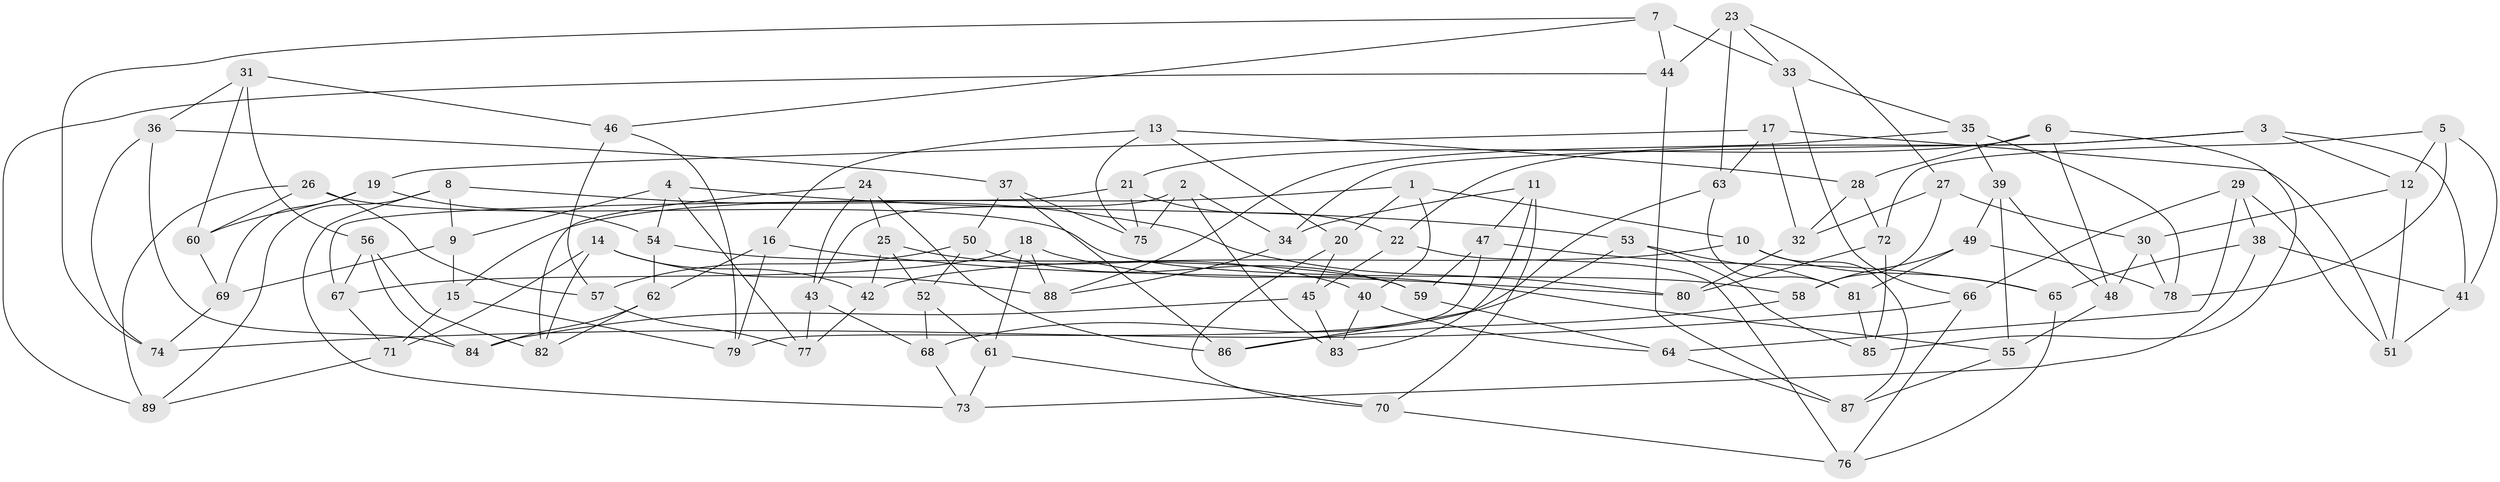 // Generated by graph-tools (version 1.1) at 2025/57/03/09/25 04:57:12]
// undirected, 89 vertices, 178 edges
graph export_dot {
graph [start="1"]
  node [color=gray90,style=filled];
  1;
  2;
  3;
  4;
  5;
  6;
  7;
  8;
  9;
  10;
  11;
  12;
  13;
  14;
  15;
  16;
  17;
  18;
  19;
  20;
  21;
  22;
  23;
  24;
  25;
  26;
  27;
  28;
  29;
  30;
  31;
  32;
  33;
  34;
  35;
  36;
  37;
  38;
  39;
  40;
  41;
  42;
  43;
  44;
  45;
  46;
  47;
  48;
  49;
  50;
  51;
  52;
  53;
  54;
  55;
  56;
  57;
  58;
  59;
  60;
  61;
  62;
  63;
  64;
  65;
  66;
  67;
  68;
  69;
  70;
  71;
  72;
  73;
  74;
  75;
  76;
  77;
  78;
  79;
  80;
  81;
  82;
  83;
  84;
  85;
  86;
  87;
  88;
  89;
  1 -- 20;
  1 -- 40;
  1 -- 15;
  1 -- 10;
  2 -- 75;
  2 -- 34;
  2 -- 43;
  2 -- 83;
  3 -- 12;
  3 -- 22;
  3 -- 41;
  3 -- 34;
  4 -- 54;
  4 -- 53;
  4 -- 77;
  4 -- 9;
  5 -- 78;
  5 -- 12;
  5 -- 72;
  5 -- 41;
  6 -- 28;
  6 -- 48;
  6 -- 21;
  6 -- 85;
  7 -- 74;
  7 -- 44;
  7 -- 33;
  7 -- 46;
  8 -- 80;
  8 -- 73;
  8 -- 89;
  8 -- 9;
  9 -- 69;
  9 -- 15;
  10 -- 42;
  10 -- 87;
  10 -- 65;
  11 -- 70;
  11 -- 47;
  11 -- 34;
  11 -- 83;
  12 -- 51;
  12 -- 30;
  13 -- 20;
  13 -- 75;
  13 -- 28;
  13 -- 16;
  14 -- 82;
  14 -- 71;
  14 -- 88;
  14 -- 42;
  15 -- 71;
  15 -- 79;
  16 -- 62;
  16 -- 79;
  16 -- 80;
  17 -- 51;
  17 -- 19;
  17 -- 32;
  17 -- 63;
  18 -- 67;
  18 -- 55;
  18 -- 88;
  18 -- 61;
  19 -- 69;
  19 -- 54;
  19 -- 60;
  20 -- 45;
  20 -- 70;
  21 -- 67;
  21 -- 75;
  21 -- 22;
  22 -- 76;
  22 -- 45;
  23 -- 27;
  23 -- 63;
  23 -- 33;
  23 -- 44;
  24 -- 86;
  24 -- 43;
  24 -- 82;
  24 -- 25;
  25 -- 42;
  25 -- 52;
  25 -- 40;
  26 -- 58;
  26 -- 89;
  26 -- 57;
  26 -- 60;
  27 -- 58;
  27 -- 30;
  27 -- 32;
  28 -- 72;
  28 -- 32;
  29 -- 66;
  29 -- 64;
  29 -- 38;
  29 -- 51;
  30 -- 48;
  30 -- 78;
  31 -- 36;
  31 -- 56;
  31 -- 46;
  31 -- 60;
  32 -- 80;
  33 -- 66;
  33 -- 35;
  34 -- 88;
  35 -- 78;
  35 -- 39;
  35 -- 88;
  36 -- 37;
  36 -- 74;
  36 -- 84;
  37 -- 86;
  37 -- 50;
  37 -- 75;
  38 -- 73;
  38 -- 65;
  38 -- 41;
  39 -- 48;
  39 -- 55;
  39 -- 49;
  40 -- 83;
  40 -- 64;
  41 -- 51;
  42 -- 77;
  43 -- 68;
  43 -- 77;
  44 -- 87;
  44 -- 89;
  45 -- 84;
  45 -- 83;
  46 -- 57;
  46 -- 79;
  47 -- 59;
  47 -- 79;
  47 -- 65;
  48 -- 55;
  49 -- 81;
  49 -- 58;
  49 -- 78;
  50 -- 59;
  50 -- 57;
  50 -- 52;
  52 -- 61;
  52 -- 68;
  53 -- 68;
  53 -- 85;
  53 -- 81;
  54 -- 62;
  54 -- 59;
  55 -- 87;
  56 -- 67;
  56 -- 82;
  56 -- 84;
  57 -- 77;
  58 -- 86;
  59 -- 64;
  60 -- 69;
  61 -- 70;
  61 -- 73;
  62 -- 84;
  62 -- 82;
  63 -- 81;
  63 -- 86;
  64 -- 87;
  65 -- 76;
  66 -- 74;
  66 -- 76;
  67 -- 71;
  68 -- 73;
  69 -- 74;
  70 -- 76;
  71 -- 89;
  72 -- 85;
  72 -- 80;
  81 -- 85;
}
